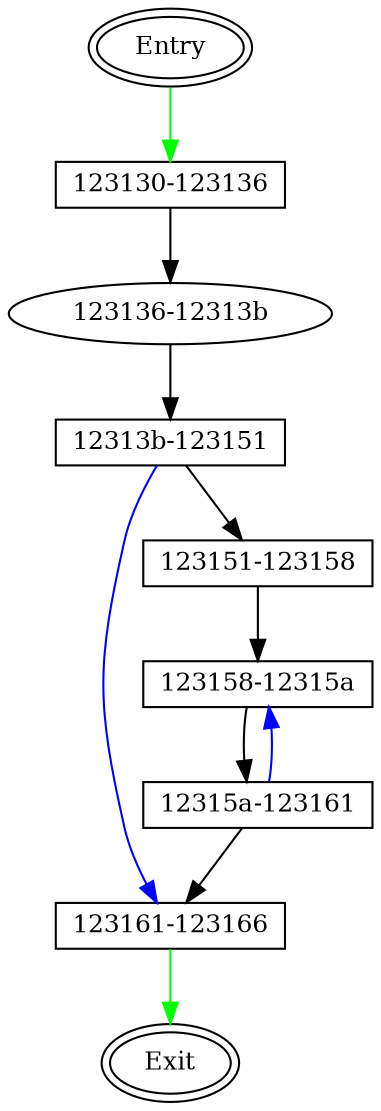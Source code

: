 digraph "__libc_thread_freeres"	{
	size="7.5,10";
	node[font=Helvetica,fontsize=12,height=.3];
	bb0 [label="Entry",shape=ellipse,peripheries=2];
	bb0->bb10 [color=green];
	bb10 [label="123130-123136" shape=box];
	bb10->bb20 [color=black];
	bb20 [label="123136-12313b" shape=ellipse];
	bb20->bb30 [color=black];
	bb30 [label="12313b-123151" shape=box];
	bb30->bb70 [color=blue];
	bb30->bb40 [color=black];
	bb40 [label="123151-123158" shape=box];
	bb40->bb50 [color=black];
	bb50 [label="123158-12315a" shape=box];
	bb50->bb60 [color=black];
	bb60 [label="12315a-123161" shape=box];
	bb60->bb50 [color=blue];
	bb60->bb70 [color=black];
	bb70 [label="123161-123166" shape=box];
	bb70->bb80 [color=green];
	bb80 [label="Exit" shape=ellipse,peripheries=2];
}
